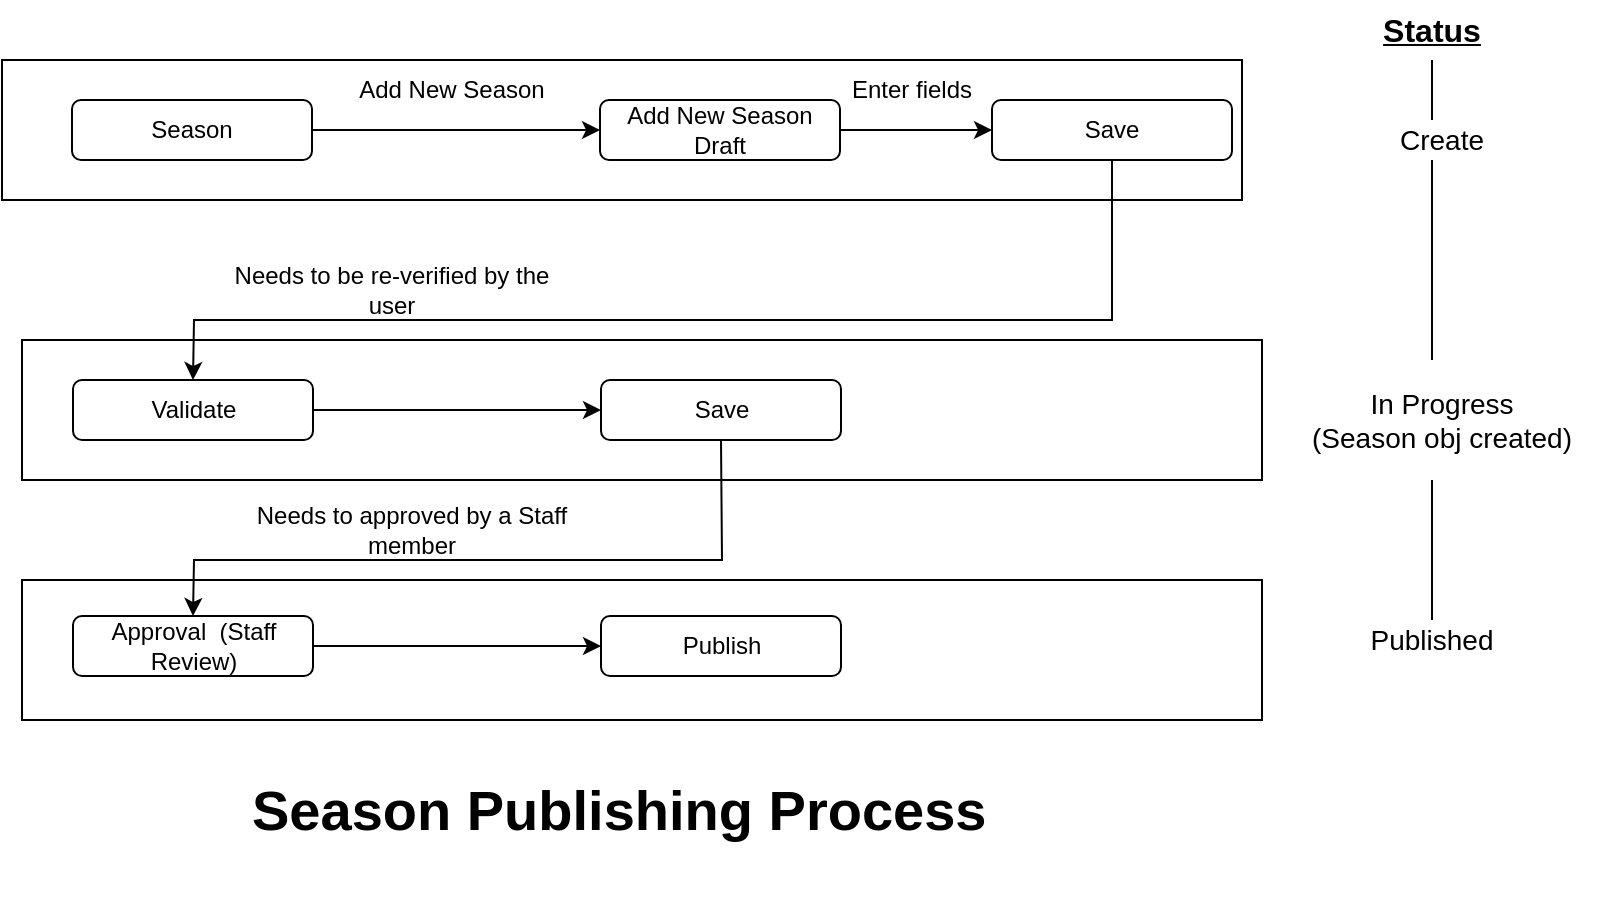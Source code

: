 <mxfile version="20.8.15" type="device"><diagram id="C5RBs43oDa-KdzZeNtuy" name="Page-1"><mxGraphModel dx="1114" dy="916" grid="1" gridSize="10" guides="0" tooltips="1" connect="1" arrows="1" fold="1" page="1" pageScale="1" pageWidth="1169" pageHeight="827" math="0" shadow="0"><root><mxCell id="WIyWlLk6GJQsqaUBKTNV-0"/><mxCell id="WIyWlLk6GJQsqaUBKTNV-1" parent="WIyWlLk6GJQsqaUBKTNV-0"/><mxCell id="vnWDfi9c66wTCI0eNwRz-11" value="Season" style="rounded=1;whiteSpace=wrap;html=1;" parent="WIyWlLk6GJQsqaUBKTNV-1" vertex="1"><mxGeometry x="175" y="80" width="120" height="30" as="geometry"/></mxCell><mxCell id="vnWDfi9c66wTCI0eNwRz-12" value="" style="endArrow=classic;html=1;rounded=0;exitX=1;exitY=0.5;exitDx=0;exitDy=0;" parent="WIyWlLk6GJQsqaUBKTNV-1" source="vnWDfi9c66wTCI0eNwRz-11" target="vnWDfi9c66wTCI0eNwRz-13" edge="1"><mxGeometry width="50" height="50" relative="1" as="geometry"><mxPoint x="475" y="490" as="sourcePoint"/><mxPoint x="525" y="440" as="targetPoint"/></mxGeometry></mxCell><mxCell id="vnWDfi9c66wTCI0eNwRz-13" value="Add New Season Draft" style="rounded=1;whiteSpace=wrap;html=1;" parent="WIyWlLk6GJQsqaUBKTNV-1" vertex="1"><mxGeometry x="439" y="80" width="120" height="30" as="geometry"/></mxCell><mxCell id="vnWDfi9c66wTCI0eNwRz-14" value="Add New Season" style="text;html=1;strokeColor=none;fillColor=none;align=center;verticalAlign=middle;whiteSpace=wrap;rounded=0;" parent="WIyWlLk6GJQsqaUBKTNV-1" vertex="1"><mxGeometry x="315" y="60" width="100" height="30" as="geometry"/></mxCell><mxCell id="vnWDfi9c66wTCI0eNwRz-25" value="Save" style="rounded=1;whiteSpace=wrap;html=1;" parent="WIyWlLk6GJQsqaUBKTNV-1" vertex="1"><mxGeometry x="635" y="80" width="120" height="30" as="geometry"/></mxCell><mxCell id="vnWDfi9c66wTCI0eNwRz-32" value="&lt;h1&gt;Season Publishing Process&lt;/h1&gt;" style="text;html=1;strokeColor=none;fillColor=none;spacing=5;spacingTop=-20;whiteSpace=wrap;overflow=hidden;rounded=0;fontSize=14;" parent="WIyWlLk6GJQsqaUBKTNV-1" vertex="1"><mxGeometry x="260" y="410" width="420" height="80" as="geometry"/></mxCell><mxCell id="vnWDfi9c66wTCI0eNwRz-33" value="" style="endArrow=classic;html=1;rounded=0;exitX=1;exitY=0.5;exitDx=0;exitDy=0;entryX=0;entryY=0.5;entryDx=0;entryDy=0;" parent="WIyWlLk6GJQsqaUBKTNV-1" source="vnWDfi9c66wTCI0eNwRz-13" target="vnWDfi9c66wTCI0eNwRz-25" edge="1"><mxGeometry width="50" height="50" relative="1" as="geometry"><mxPoint x="605" y="170" as="sourcePoint"/><mxPoint x="749" y="170" as="targetPoint"/></mxGeometry></mxCell><mxCell id="vnWDfi9c66wTCI0eNwRz-34" value="Enter fields" style="text;html=1;strokeColor=none;fillColor=none;align=center;verticalAlign=middle;whiteSpace=wrap;rounded=0;" parent="WIyWlLk6GJQsqaUBKTNV-1" vertex="1"><mxGeometry x="545" y="60" width="100" height="30" as="geometry"/></mxCell><mxCell id="vnWDfi9c66wTCI0eNwRz-40" value="Validate" style="rounded=1;whiteSpace=wrap;html=1;" parent="WIyWlLk6GJQsqaUBKTNV-1" vertex="1"><mxGeometry x="175.5" y="220" width="120" height="30" as="geometry"/></mxCell><mxCell id="vnWDfi9c66wTCI0eNwRz-41" value="" style="endArrow=classic;html=1;rounded=0;exitX=1;exitY=0.5;exitDx=0;exitDy=0;" parent="WIyWlLk6GJQsqaUBKTNV-1" source="vnWDfi9c66wTCI0eNwRz-40" target="vnWDfi9c66wTCI0eNwRz-42" edge="1"><mxGeometry width="50" height="50" relative="1" as="geometry"><mxPoint x="475.5" y="675" as="sourcePoint"/><mxPoint x="525.5" y="625" as="targetPoint"/></mxGeometry></mxCell><mxCell id="vnWDfi9c66wTCI0eNwRz-42" value="Save" style="rounded=1;whiteSpace=wrap;html=1;" parent="WIyWlLk6GJQsqaUBKTNV-1" vertex="1"><mxGeometry x="439.5" y="220" width="120" height="30" as="geometry"/></mxCell><mxCell id="vnWDfi9c66wTCI0eNwRz-54" value="" style="endArrow=classic;html=1;rounded=0;fontSize=14;exitX=0.5;exitY=1;exitDx=0;exitDy=0;entryX=0.5;entryY=0;entryDx=0;entryDy=0;" parent="WIyWlLk6GJQsqaUBKTNV-1" source="vnWDfi9c66wTCI0eNwRz-25" target="vnWDfi9c66wTCI0eNwRz-40" edge="1"><mxGeometry width="50" height="50" relative="1" as="geometry"><mxPoint x="390" y="410" as="sourcePoint"/><mxPoint x="250" y="190" as="targetPoint"/><Array as="points"><mxPoint x="695" y="190"/><mxPoint x="236" y="190"/></Array></mxGeometry></mxCell><mxCell id="vnWDfi9c66wTCI0eNwRz-55" value="Approval&amp;nbsp; (Staff Review)" style="rounded=1;whiteSpace=wrap;html=1;" parent="WIyWlLk6GJQsqaUBKTNV-1" vertex="1"><mxGeometry x="175.5" y="338" width="120" height="30" as="geometry"/></mxCell><mxCell id="vnWDfi9c66wTCI0eNwRz-56" value="" style="endArrow=classic;html=1;rounded=0;exitX=1;exitY=0.5;exitDx=0;exitDy=0;" parent="WIyWlLk6GJQsqaUBKTNV-1" source="vnWDfi9c66wTCI0eNwRz-55" target="vnWDfi9c66wTCI0eNwRz-57" edge="1"><mxGeometry width="50" height="50" relative="1" as="geometry"><mxPoint x="475.5" y="858" as="sourcePoint"/><mxPoint x="525.5" y="808" as="targetPoint"/></mxGeometry></mxCell><mxCell id="vnWDfi9c66wTCI0eNwRz-57" value="Publish" style="rounded=1;whiteSpace=wrap;html=1;" parent="WIyWlLk6GJQsqaUBKTNV-1" vertex="1"><mxGeometry x="439.5" y="338" width="120" height="30" as="geometry"/></mxCell><mxCell id="vnWDfi9c66wTCI0eNwRz-63" value="" style="endArrow=classic;html=1;rounded=0;fontSize=14;exitX=0.5;exitY=1;exitDx=0;exitDy=0;entryX=0.5;entryY=0;entryDx=0;entryDy=0;" parent="WIyWlLk6GJQsqaUBKTNV-1" source="vnWDfi9c66wTCI0eNwRz-42" target="vnWDfi9c66wTCI0eNwRz-55" edge="1"><mxGeometry width="50" height="50" relative="1" as="geometry"><mxPoint x="679.5" y="290" as="sourcePoint"/><mxPoint x="220" y="445" as="targetPoint"/><Array as="points"><mxPoint x="500" y="310"/><mxPoint x="236" y="310"/></Array></mxGeometry></mxCell><mxCell id="vnWDfi9c66wTCI0eNwRz-66" value="" style="rounded=0;whiteSpace=wrap;html=1;fontSize=14;fillColor=none;" parent="WIyWlLk6GJQsqaUBKTNV-1" vertex="1"><mxGeometry x="140" y="60" width="620" height="70" as="geometry"/></mxCell><mxCell id="vnWDfi9c66wTCI0eNwRz-68" value="" style="rounded=0;whiteSpace=wrap;html=1;fontSize=14;fillColor=none;" parent="WIyWlLk6GJQsqaUBKTNV-1" vertex="1"><mxGeometry x="150" y="200" width="620" height="70" as="geometry"/></mxCell><mxCell id="vnWDfi9c66wTCI0eNwRz-70" value="" style="rounded=0;whiteSpace=wrap;html=1;fontSize=14;fillColor=none;" parent="WIyWlLk6GJQsqaUBKTNV-1" vertex="1"><mxGeometry x="150" y="320" width="620" height="70" as="geometry"/></mxCell><mxCell id="9IY6kXp3Y_s-DEy2XipG-2" value="&lt;b&gt;&lt;font style=&quot;font-size: 16px;&quot;&gt;&lt;u&gt;Status&lt;/u&gt;&lt;/font&gt;&lt;/b&gt;" style="text;html=1;strokeColor=none;fillColor=none;align=center;verticalAlign=middle;whiteSpace=wrap;rounded=0;fontSize=14;" parent="WIyWlLk6GJQsqaUBKTNV-1" vertex="1"><mxGeometry x="820" y="30" width="70" height="30" as="geometry"/></mxCell><mxCell id="9IY6kXp3Y_s-DEy2XipG-9" value="" style="endArrow=none;html=1;rounded=0;fontSize=16;entryX=0.5;entryY=1;entryDx=0;entryDy=0;exitX=0.5;exitY=0;exitDx=0;exitDy=0;" parent="WIyWlLk6GJQsqaUBKTNV-1" source="9IY6kXp3Y_s-DEy2XipG-12" target="9IY6kXp3Y_s-DEy2XipG-2" edge="1"><mxGeometry width="50" height="50" relative="1" as="geometry"><mxPoint x="930" y="320" as="sourcePoint"/><mxPoint x="610" y="120" as="targetPoint"/></mxGeometry></mxCell><mxCell id="9IY6kXp3Y_s-DEy2XipG-10" value="Create" style="rounded=0;whiteSpace=wrap;html=1;fontSize=14;fillColor=default;strokeColor=none;" parent="WIyWlLk6GJQsqaUBKTNV-1" vertex="1"><mxGeometry x="820" y="90" width="80" height="20" as="geometry"/></mxCell><mxCell id="9IY6kXp3Y_s-DEy2XipG-11" value="In Progress&lt;br style=&quot;font-size: 14px;&quot;&gt;(Season obj created)" style="rounded=0;whiteSpace=wrap;html=1;fontSize=14;fillColor=default;strokeColor=none;" parent="WIyWlLk6GJQsqaUBKTNV-1" vertex="1"><mxGeometry x="780" y="210" width="160" height="60" as="geometry"/></mxCell><mxCell id="9IY6kXp3Y_s-DEy2XipG-12" value="Published" style="rounded=0;whiteSpace=wrap;html=1;fontSize=14;fillColor=default;strokeColor=none;" parent="WIyWlLk6GJQsqaUBKTNV-1" vertex="1"><mxGeometry x="810" y="340" width="90" height="20" as="geometry"/></mxCell><mxCell id="O9G3sxW8bRP1S-8_B0NZ-0" value="Needs to be re-verified by the user" style="text;html=1;strokeColor=none;fillColor=none;align=center;verticalAlign=middle;whiteSpace=wrap;rounded=0;" vertex="1" parent="WIyWlLk6GJQsqaUBKTNV-1"><mxGeometry x="250" y="160" width="170" height="30" as="geometry"/></mxCell><mxCell id="O9G3sxW8bRP1S-8_B0NZ-1" value="Needs to approved by a Staff member" style="text;html=1;strokeColor=none;fillColor=none;align=center;verticalAlign=middle;whiteSpace=wrap;rounded=0;" vertex="1" parent="WIyWlLk6GJQsqaUBKTNV-1"><mxGeometry x="250" y="280" width="190" height="30" as="geometry"/></mxCell></root></mxGraphModel></diagram></mxfile>